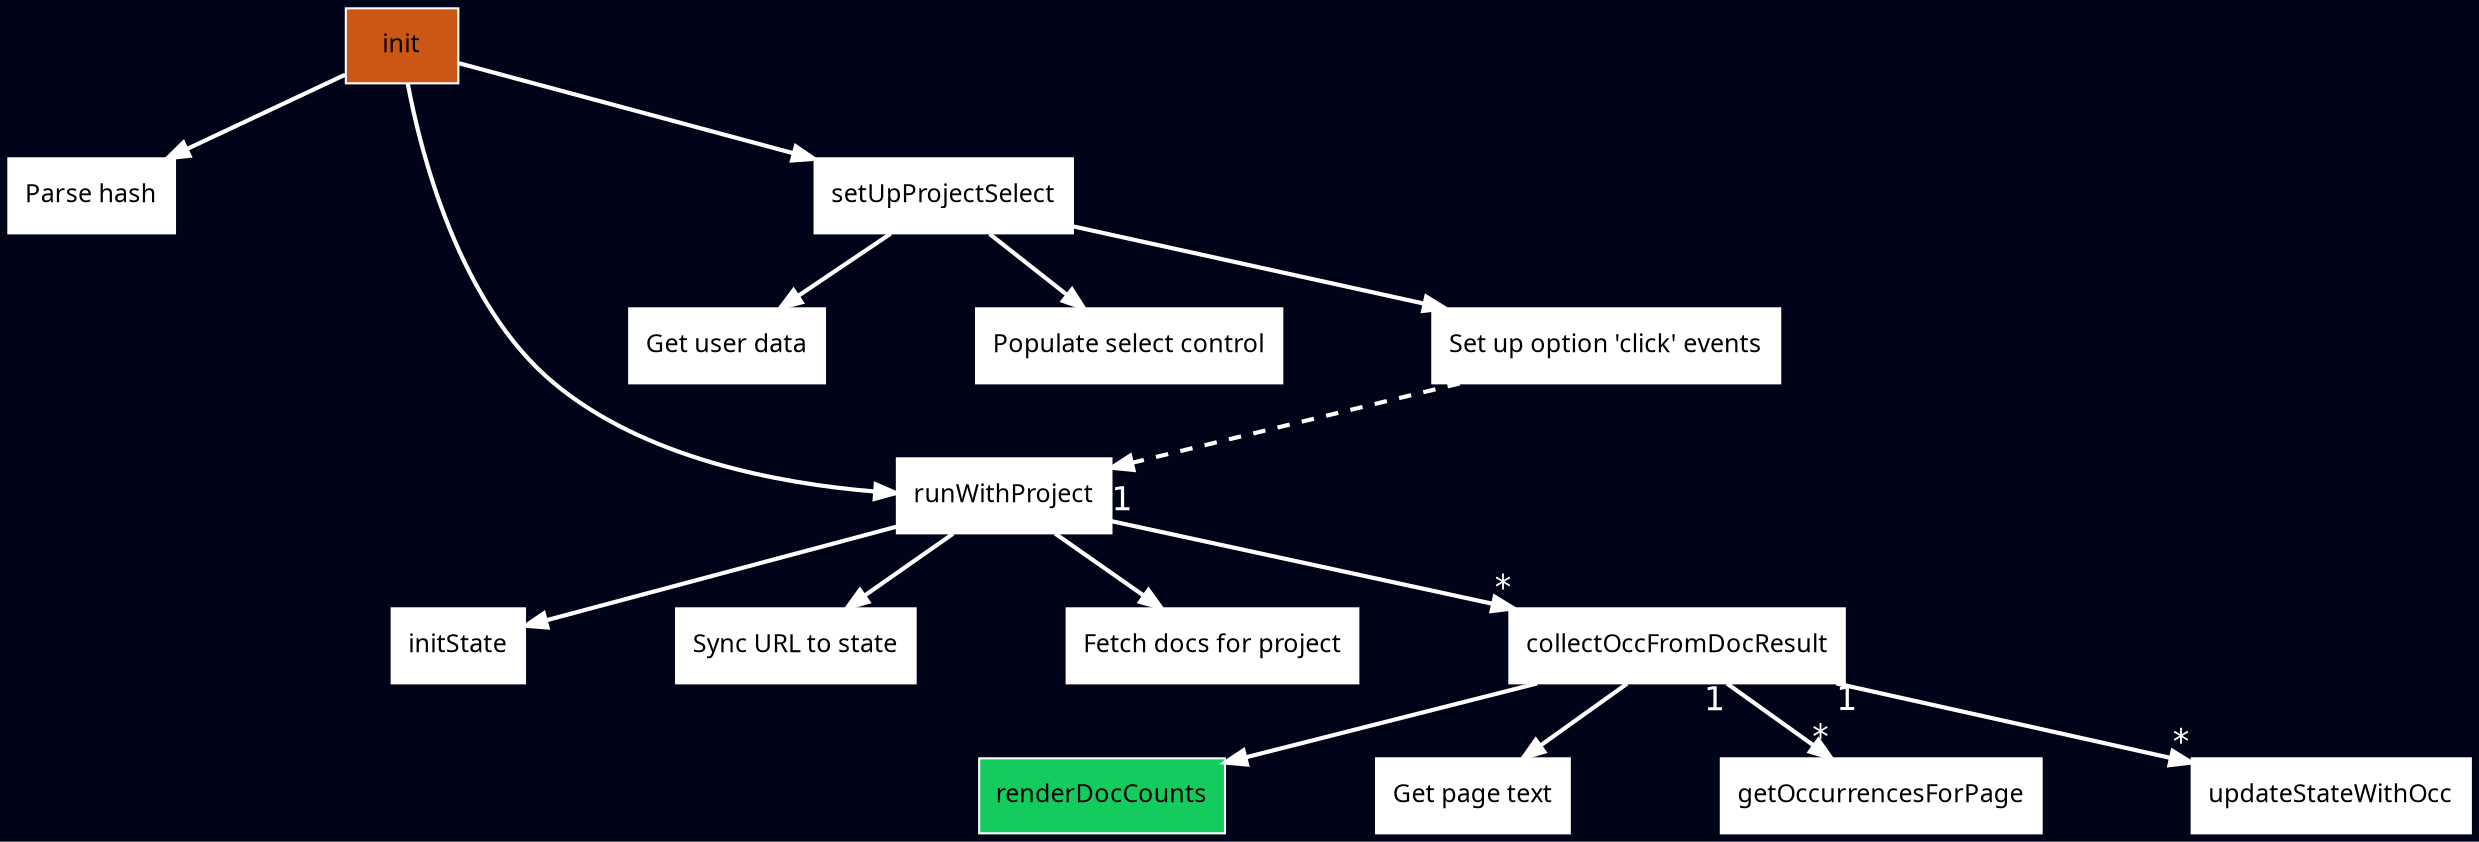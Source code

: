 digraph {
  graph [fontsize=12, fontname=Ubuntu, penwidth=2];
  node [fontsize=12, fontname=Ubuntu, shape=rectangle, style=filled, color="#ffffff"];
  edge [fontsize=16, fontname=Helvetica, color="#ffffff", fontcolor="#ffffff", penwidth=2];
  nodesep=1;
  overlap=false;
  root=init;
  dim=4;
  mode=ipsep;
  sep=0.4
  bgcolor="#000418";

  // Forward node declarations.
  init [fillcolor="0.06 0.9 0.8"];
  renderDocCounts [fillcolor="0.4 0.9 0.8"]
  
  init -> "Parse hash";
  init -> runWithProject;
  init -> setUpProjectSelect;
  
  setUpProjectSelect -> "Get user data";
  setUpProjectSelect -> "Populate select control";
  setUpProjectSelect -> "Set up option 'click' events";
  
  "Set up option 'click' events" -> runWithProject [style=dashed];
  
  runWithProject -> initState;
  runWithProject -> "Sync URL to state";
  runWithProject -> "Fetch docs for project";
  runWithProject -> collectOccFromDocResult [headlabel="*", taillabel="1"];
  
  collectOccFromDocResult -> "Get page text";
  collectOccFromDocResult -> getOccurrencesForPage [headlabel="*", taillabel="1"];
  collectOccFromDocResult -> updateStateWithOcc [headlabel="*", taillabel="1"];
  collectOccFromDocResult -> renderDocCounts;
  
}